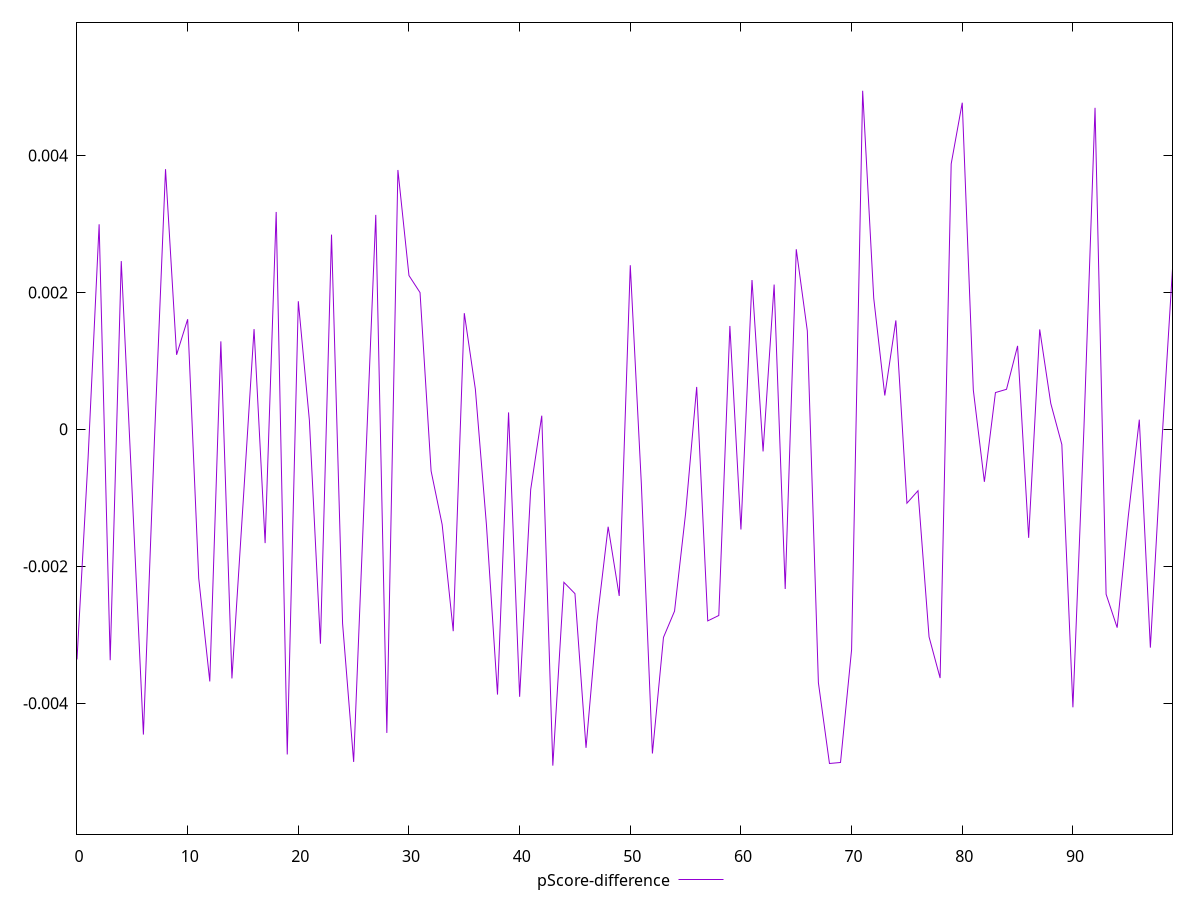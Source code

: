 reset

$pScoreDifference <<EOF
0 -0.00336145305432467
1 -0.0004252996241681517
2 0.0029945777200165447
3 -0.003372258636863079
4 0.0024570711414146906
5 -0.0009726489387683612
6 -0.004458707014418861
7 -0.00014328087168113957
8 0.003799581698340382
9 0.001088651665845486
10 0.0016079258944162733
11 -0.0021754991935583057
12 -0.0036821682330491212
13 0.0012848373895048004
14 -0.003638403190292072
15 -0.0011017025496987687
16 0.0014640918376129797
17 -0.0016616918492453614
18 0.003174928306243552
19 -0.004749052719921321
20 0.001870680597954033
21 0.00013228466382730897
22 -0.0031312323402676867
23 0.002843865874794127
24 -0.002835595138367508
25 -0.00485802666551971
26 -0.0008308468810084291
27 0.0031322821467706374
28 -0.004434549875677596
29 0.003787672514731777
30 0.002246140066658908
31 0.0019969917021794847
32 -0.0006089195640681666
33 -0.001392360097925427
34 -0.002948458784422958
35 0.0016963917338558288
36 0.0005861531936404152
37 -0.001392360844475471
38 -0.003874181120258391
39 0.0002472109951004997
40 -0.003906470478827084
41 -0.0008796110784208278
42 0.00019911633110758498
43 -0.004912560558081314
44 -0.0022344771020844645
45 -0.0024001490995713137
46 -0.004651678329074205
47 -0.002794336077823756
48 -0.0014225935039720028
49 -0.002433610617205373
50 0.0023965499365324883
51 -0.0007967994511796084
52 -0.00473508596222405
53 -0.0030390511155544697
54 -0.00265500249319206
55 -0.001226307642645863
56 0.0006190068503502122
57 -0.002797923412861114
58 -0.002718643315136493
59 0.001510096048157883
60 -0.0014634949103823347
61 0.0021807527899614376
62 -0.000323117680078866
63 0.0021144271981272666
64 -0.002332350955751794
65 0.002629965933579226
66 0.0014372424668220862
67 -0.003701403735544506
68 -0.00488098405060533
69 -0.004865925951205496
70 -0.0032193779267476463
71 0.004944863313919523
72 0.0019152739421453013
73 0.0004939541848658635
74 0.0015904648724229808
75 -0.001079108988799371
76 -0.0008969540072806259
77 -0.0030312673209293983
78 -0.0036328872845441396
79 0.0038770185840776294
80 0.004770271474929588
81 0.0005739755398949109
82 -0.0007664715741814154
83 0.0005369826441223857
84 0.0005843829408475054
85 0.0012186653149151017
86 -0.0015848829875232395
87 0.001459191666054016
88 0.0003781166942208314
89 -0.00022188818032420343
90 -0.0040606682130369665
91 0.00003177505263207703
92 0.004695652904593062
93 -0.002408556527770722
94 -0.0028966056751089653
95 -0.0012768181703723958
96 0.00014127865101487558
97 -0.0031890022667463436
98 -0.0002902493777324766
99 0.002342882004307878
EOF

set key outside below
set xrange [0:99]
set yrange [-0.005912560558081314:0.005944863313919523]
set trange [-0.005912560558081314:0.005944863313919523]
set terminal svg size 640, 500 enhanced background rgb 'white'
set output "reprap/bootup-time/samples/pages/pScore-difference/values.svg"

plot $pScoreDifference title "pScore-difference" with line

reset
